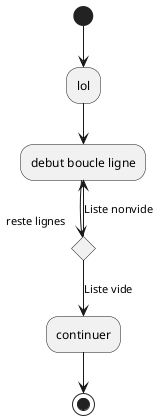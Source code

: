 {
  "sha1": "l8hylfjwk7z8yshpl4763pijhd1qym",
  "insertion": {
    "when": "2024-06-03T18:59:33.863Z",
    "user": "plantuml@gmail.com"
  }
}
@startuml
(*)-->"lol"
-->"debut boucle ligne"
-right->if"reste lignes" then
  -->[Liste nonvide]"debut boucle ligne"
else
  -->[Liste vide]"continuer"
  -->(*)
endif
@enduml
